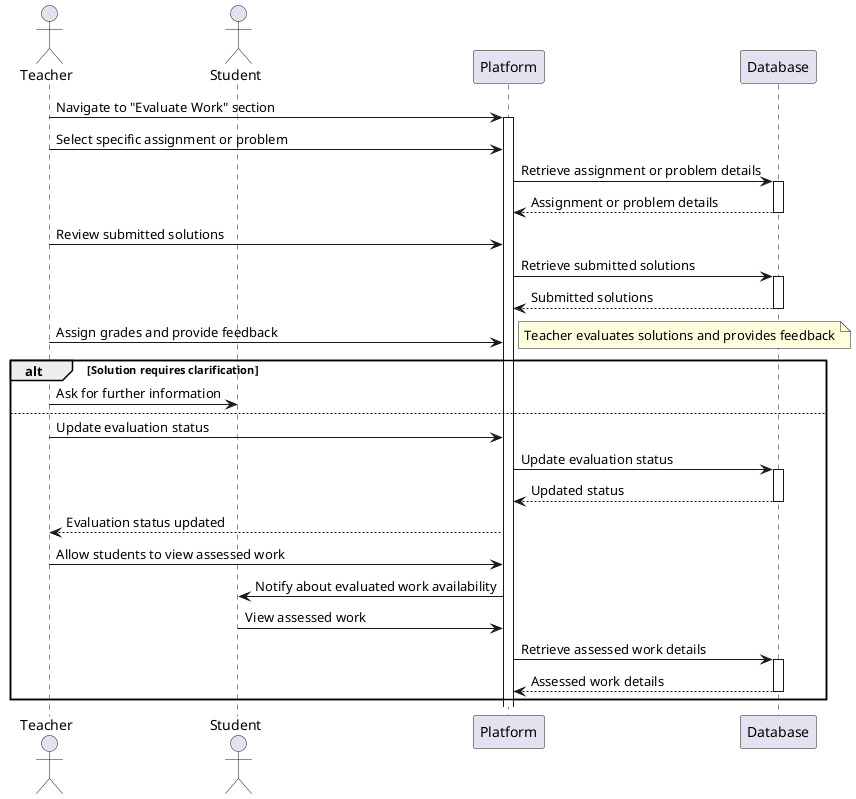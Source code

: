 @startuml

actor Teacher
actor Student

Teacher -> Platform: Navigate to "Evaluate Work" section
activate Platform

Teacher -> Platform: Select specific assignment or problem
Platform -> Database: Retrieve assignment or problem details
activate Database
Platform <-- Database: Assignment or problem details
deactivate Database

Teacher -> Platform: Review submitted solutions
Platform -> Database: Retrieve submitted solutions
activate Database
Platform <-- Database: Submitted solutions
deactivate Database

Teacher -> Platform: Assign grades and provide feedback
note right: Teacher evaluates solutions and provides feedback

alt Solution requires clarification
  Teacher -> Student: Ask for further information
else
  Teacher -> Platform: Update evaluation status
  Platform -> Database: Update evaluation status
  activate Database
  Platform <-- Database: Updated status
  deactivate Database
  Teacher <-- Platform: Evaluation status updated
  Teacher -> Platform: Allow students to view assessed work
  Platform -> Student: Notify about evaluated work availability
  Student -> Platform: View assessed work
  Platform -> Database: Retrieve assessed work details
  activate Database
  Platform <-- Database: Assessed work details
  deactivate Database
  end
@enduml
